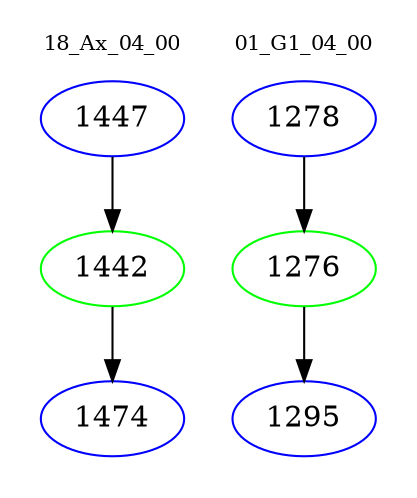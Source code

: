 digraph{
subgraph cluster_0 {
color = white
label = "18_Ax_04_00";
fontsize=10;
T0_1447 [label="1447", color="blue"]
T0_1447 -> T0_1442 [color="black"]
T0_1442 [label="1442", color="green"]
T0_1442 -> T0_1474 [color="black"]
T0_1474 [label="1474", color="blue"]
}
subgraph cluster_1 {
color = white
label = "01_G1_04_00";
fontsize=10;
T1_1278 [label="1278", color="blue"]
T1_1278 -> T1_1276 [color="black"]
T1_1276 [label="1276", color="green"]
T1_1276 -> T1_1295 [color="black"]
T1_1295 [label="1295", color="blue"]
}
}
